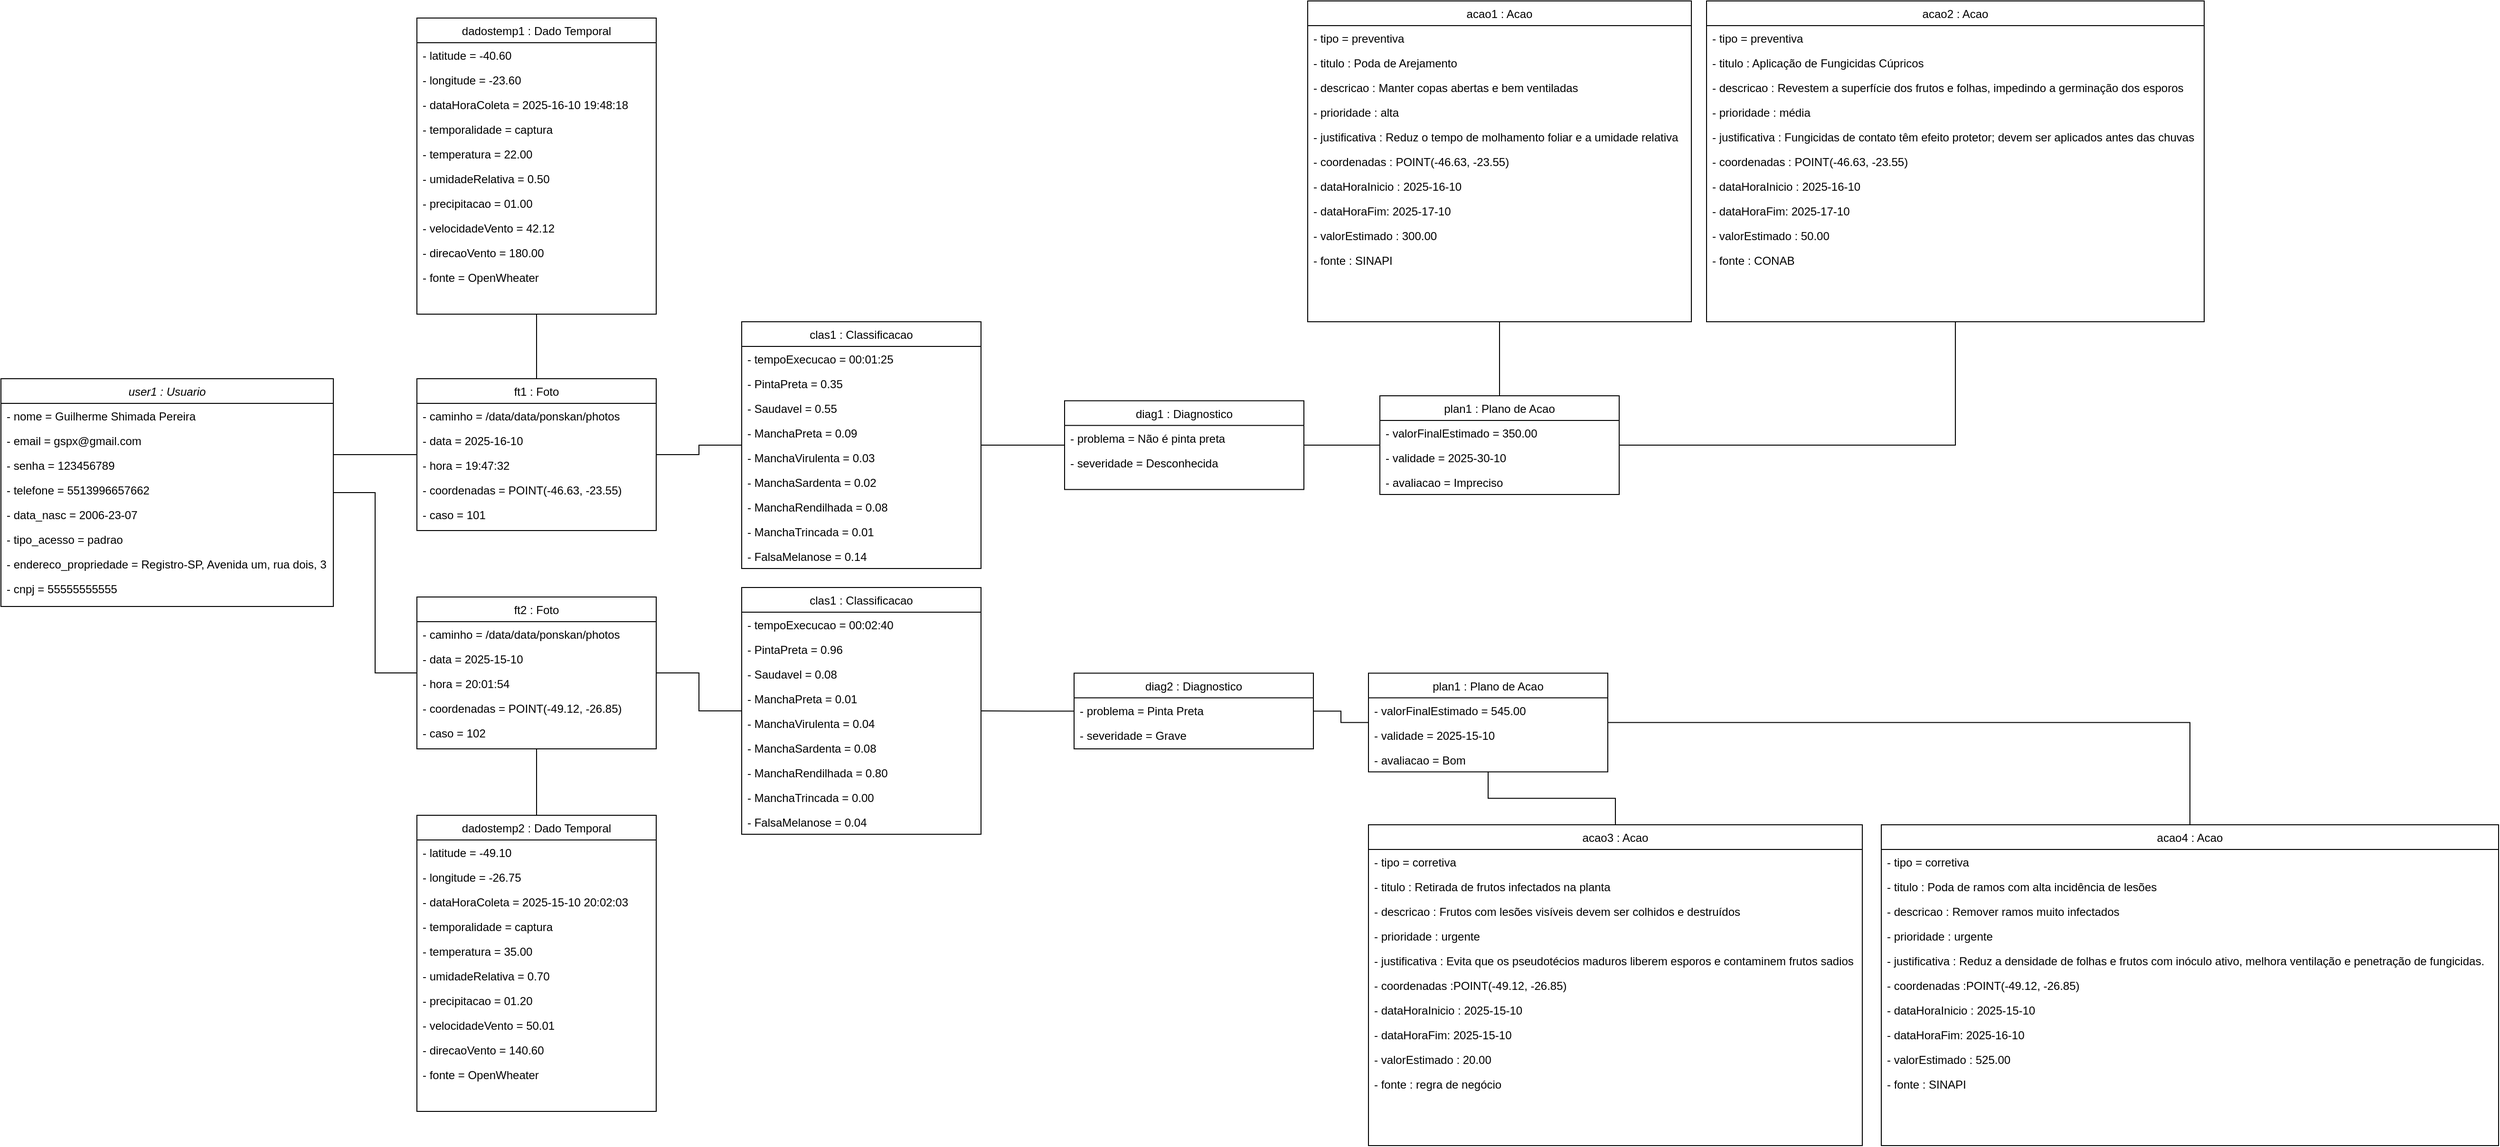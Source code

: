 <mxfile version="28.2.7">
  <diagram id="C5RBs43oDa-KdzZeNtuy" name="Page-1">
    <mxGraphModel dx="1191" dy="1827" grid="1" gridSize="10" guides="1" tooltips="1" connect="1" arrows="1" fold="1" page="1" pageScale="1" pageWidth="827" pageHeight="1169" math="0" shadow="0">
      <root>
        <mxCell id="WIyWlLk6GJQsqaUBKTNV-0" />
        <mxCell id="WIyWlLk6GJQsqaUBKTNV-1" parent="WIyWlLk6GJQsqaUBKTNV-0" />
        <mxCell id="57OLC-S-aYihDI3UGC5i-28" style="edgeStyle=orthogonalEdgeStyle;rounded=0;orthogonalLoop=1;jettySize=auto;html=1;endArrow=none;endFill=0;" edge="1" parent="WIyWlLk6GJQsqaUBKTNV-1" source="zkfFHV4jXpPFQw0GAbJ--0" target="57OLC-S-aYihDI3UGC5i-22">
          <mxGeometry relative="1" as="geometry" />
        </mxCell>
        <mxCell id="zkfFHV4jXpPFQw0GAbJ--0" value="user1 : Usuario" style="swimlane;fontStyle=2;align=center;verticalAlign=top;childLayout=stackLayout;horizontal=1;startSize=26;horizontalStack=0;resizeParent=1;resizeLast=0;collapsible=1;marginBottom=0;rounded=0;shadow=0;strokeWidth=1;" parent="WIyWlLk6GJQsqaUBKTNV-1" vertex="1">
          <mxGeometry x="70" y="120" width="350" height="240" as="geometry">
            <mxRectangle x="230" y="140" width="160" height="26" as="alternateBounds" />
          </mxGeometry>
        </mxCell>
        <mxCell id="zkfFHV4jXpPFQw0GAbJ--1" value="- nome = Guilherme Shimada Pereira" style="text;align=left;verticalAlign=top;spacingLeft=4;spacingRight=4;overflow=hidden;rotatable=0;points=[[0,0.5],[1,0.5]];portConstraint=eastwest;" parent="zkfFHV4jXpPFQw0GAbJ--0" vertex="1">
          <mxGeometry y="26" width="350" height="26" as="geometry" />
        </mxCell>
        <mxCell id="zkfFHV4jXpPFQw0GAbJ--2" value="- email = gspx@gmail.com" style="text;align=left;verticalAlign=top;spacingLeft=4;spacingRight=4;overflow=hidden;rotatable=0;points=[[0,0.5],[1,0.5]];portConstraint=eastwest;rounded=0;shadow=0;html=0;" parent="zkfFHV4jXpPFQw0GAbJ--0" vertex="1">
          <mxGeometry y="52" width="350" height="26" as="geometry" />
        </mxCell>
        <mxCell id="zkfFHV4jXpPFQw0GAbJ--3" value="- senha = 123456789" style="text;align=left;verticalAlign=top;spacingLeft=4;spacingRight=4;overflow=hidden;rotatable=0;points=[[0,0.5],[1,0.5]];portConstraint=eastwest;rounded=0;shadow=0;html=0;" parent="zkfFHV4jXpPFQw0GAbJ--0" vertex="1">
          <mxGeometry y="78" width="350" height="26" as="geometry" />
        </mxCell>
        <mxCell id="57OLC-S-aYihDI3UGC5i-0" value="- telefone = 5513996657662" style="text;align=left;verticalAlign=top;spacingLeft=4;spacingRight=4;overflow=hidden;rotatable=0;points=[[0,0.5],[1,0.5]];portConstraint=eastwest;rounded=0;shadow=0;html=0;" vertex="1" parent="zkfFHV4jXpPFQw0GAbJ--0">
          <mxGeometry y="104" width="350" height="26" as="geometry" />
        </mxCell>
        <mxCell id="57OLC-S-aYihDI3UGC5i-1" value="- data_nasc = 2006-23-07" style="text;align=left;verticalAlign=top;spacingLeft=4;spacingRight=4;overflow=hidden;rotatable=0;points=[[0,0.5],[1,0.5]];portConstraint=eastwest;rounded=0;shadow=0;html=0;" vertex="1" parent="zkfFHV4jXpPFQw0GAbJ--0">
          <mxGeometry y="130" width="350" height="26" as="geometry" />
        </mxCell>
        <mxCell id="57OLC-S-aYihDI3UGC5i-2" value="- tipo_acesso = padrao" style="text;align=left;verticalAlign=top;spacingLeft=4;spacingRight=4;overflow=hidden;rotatable=0;points=[[0,0.5],[1,0.5]];portConstraint=eastwest;rounded=0;shadow=0;html=0;" vertex="1" parent="zkfFHV4jXpPFQw0GAbJ--0">
          <mxGeometry y="156" width="350" height="26" as="geometry" />
        </mxCell>
        <mxCell id="57OLC-S-aYihDI3UGC5i-5" value="- endereco_propriedade = Registro-SP, Avenida um, rua dois, 3" style="text;align=left;verticalAlign=top;spacingLeft=4;spacingRight=4;overflow=hidden;rotatable=0;points=[[0,0.5],[1,0.5]];portConstraint=eastwest;rounded=0;shadow=0;html=0;" vertex="1" parent="zkfFHV4jXpPFQw0GAbJ--0">
          <mxGeometry y="182" width="350" height="26" as="geometry" />
        </mxCell>
        <mxCell id="57OLC-S-aYihDI3UGC5i-3" value="- cnpj = 55555555555" style="text;align=left;verticalAlign=top;spacingLeft=4;spacingRight=4;overflow=hidden;rotatable=0;points=[[0,0.5],[1,0.5]];portConstraint=eastwest;rounded=0;shadow=0;html=0;" vertex="1" parent="zkfFHV4jXpPFQw0GAbJ--0">
          <mxGeometry y="208" width="350" height="26" as="geometry" />
        </mxCell>
        <mxCell id="57OLC-S-aYihDI3UGC5i-18" value="" style="edgeStyle=orthogonalEdgeStyle;rounded=0;orthogonalLoop=1;jettySize=auto;html=1;endArrow=none;endFill=0;" edge="1" parent="WIyWlLk6GJQsqaUBKTNV-1" source="zkfFHV4jXpPFQw0GAbJ--17" target="57OLC-S-aYihDI3UGC5i-12">
          <mxGeometry relative="1" as="geometry" />
        </mxCell>
        <mxCell id="57OLC-S-aYihDI3UGC5i-63" value="" style="edgeStyle=orthogonalEdgeStyle;rounded=0;orthogonalLoop=1;jettySize=auto;html=1;endArrow=none;endFill=0;" edge="1" parent="WIyWlLk6GJQsqaUBKTNV-1" source="zkfFHV4jXpPFQw0GAbJ--17" target="57OLC-S-aYihDI3UGC5i-57">
          <mxGeometry relative="1" as="geometry" />
        </mxCell>
        <mxCell id="zkfFHV4jXpPFQw0GAbJ--17" value="ft1 : Foto" style="swimlane;fontStyle=0;align=center;verticalAlign=top;childLayout=stackLayout;horizontal=1;startSize=26;horizontalStack=0;resizeParent=1;resizeLast=0;collapsible=1;marginBottom=0;rounded=0;shadow=0;strokeWidth=1;" parent="WIyWlLk6GJQsqaUBKTNV-1" vertex="1">
          <mxGeometry x="508" y="120" width="252" height="160" as="geometry">
            <mxRectangle x="550" y="140" width="160" height="26" as="alternateBounds" />
          </mxGeometry>
        </mxCell>
        <mxCell id="zkfFHV4jXpPFQw0GAbJ--18" value="- caminho = /data/data/ponskan/photos" style="text;align=left;verticalAlign=top;spacingLeft=4;spacingRight=4;overflow=hidden;rotatable=0;points=[[0,0.5],[1,0.5]];portConstraint=eastwest;" parent="zkfFHV4jXpPFQw0GAbJ--17" vertex="1">
          <mxGeometry y="26" width="252" height="26" as="geometry" />
        </mxCell>
        <mxCell id="zkfFHV4jXpPFQw0GAbJ--19" value="- data = 2025-16-10" style="text;align=left;verticalAlign=top;spacingLeft=4;spacingRight=4;overflow=hidden;rotatable=0;points=[[0,0.5],[1,0.5]];portConstraint=eastwest;rounded=0;shadow=0;html=0;" parent="zkfFHV4jXpPFQw0GAbJ--17" vertex="1">
          <mxGeometry y="52" width="252" height="26" as="geometry" />
        </mxCell>
        <mxCell id="zkfFHV4jXpPFQw0GAbJ--20" value="- hora = 19:47:32" style="text;align=left;verticalAlign=top;spacingLeft=4;spacingRight=4;overflow=hidden;rotatable=0;points=[[0,0.5],[1,0.5]];portConstraint=eastwest;rounded=0;shadow=0;html=0;" parent="zkfFHV4jXpPFQw0GAbJ--17" vertex="1">
          <mxGeometry y="78" width="252" height="26" as="geometry" />
        </mxCell>
        <mxCell id="zkfFHV4jXpPFQw0GAbJ--21" value="- coordenadas = POINT(-46.63, -23.55)" style="text;align=left;verticalAlign=top;spacingLeft=4;spacingRight=4;overflow=hidden;rotatable=0;points=[[0,0.5],[1,0.5]];portConstraint=eastwest;rounded=0;shadow=0;html=0;" parent="zkfFHV4jXpPFQw0GAbJ--17" vertex="1">
          <mxGeometry y="104" width="252" height="26" as="geometry" />
        </mxCell>
        <mxCell id="zkfFHV4jXpPFQw0GAbJ--22" value="- caso = 101" style="text;align=left;verticalAlign=top;spacingLeft=4;spacingRight=4;overflow=hidden;rotatable=0;points=[[0,0.5],[1,0.5]];portConstraint=eastwest;rounded=0;shadow=0;html=0;" parent="zkfFHV4jXpPFQw0GAbJ--17" vertex="1">
          <mxGeometry y="130" width="252" height="26" as="geometry" />
        </mxCell>
        <mxCell id="zkfFHV4jXpPFQw0GAbJ--26" value="" style="endArrow=none;shadow=0;strokeWidth=1;rounded=0;curved=0;endFill=0;edgeStyle=elbowEdgeStyle;elbow=vertical;" parent="WIyWlLk6GJQsqaUBKTNV-1" source="zkfFHV4jXpPFQw0GAbJ--0" target="zkfFHV4jXpPFQw0GAbJ--17" edge="1">
          <mxGeometry x="0.5" y="41" relative="1" as="geometry">
            <mxPoint x="380" y="192" as="sourcePoint" />
            <mxPoint x="540" y="192" as="targetPoint" />
            <mxPoint x="-40" y="32" as="offset" />
          </mxGeometry>
        </mxCell>
        <mxCell id="57OLC-S-aYihDI3UGC5i-48" value="" style="edgeStyle=orthogonalEdgeStyle;rounded=0;orthogonalLoop=1;jettySize=auto;html=1;endArrow=none;endFill=0;" edge="1" parent="WIyWlLk6GJQsqaUBKTNV-1" source="57OLC-S-aYihDI3UGC5i-12" target="57OLC-S-aYihDI3UGC5i-39">
          <mxGeometry relative="1" as="geometry" />
        </mxCell>
        <mxCell id="57OLC-S-aYihDI3UGC5i-12" value="clas1 : Classificacao" style="swimlane;fontStyle=0;align=center;verticalAlign=top;childLayout=stackLayout;horizontal=1;startSize=26;horizontalStack=0;resizeParent=1;resizeLast=0;collapsible=1;marginBottom=0;rounded=0;shadow=0;strokeWidth=1;" vertex="1" parent="WIyWlLk6GJQsqaUBKTNV-1">
          <mxGeometry x="850" y="60" width="252" height="260" as="geometry">
            <mxRectangle x="550" y="140" width="160" height="26" as="alternateBounds" />
          </mxGeometry>
        </mxCell>
        <mxCell id="57OLC-S-aYihDI3UGC5i-13" value="- tempoExecucao = 00:01:25" style="text;align=left;verticalAlign=top;spacingLeft=4;spacingRight=4;overflow=hidden;rotatable=0;points=[[0,0.5],[1,0.5]];portConstraint=eastwest;" vertex="1" parent="57OLC-S-aYihDI3UGC5i-12">
          <mxGeometry y="26" width="252" height="26" as="geometry" />
        </mxCell>
        <mxCell id="57OLC-S-aYihDI3UGC5i-14" value="- PintaPreta = 0.35" style="text;align=left;verticalAlign=top;spacingLeft=4;spacingRight=4;overflow=hidden;rotatable=0;points=[[0,0.5],[1,0.5]];portConstraint=eastwest;rounded=0;shadow=0;html=0;" vertex="1" parent="57OLC-S-aYihDI3UGC5i-12">
          <mxGeometry y="52" width="252" height="26" as="geometry" />
        </mxCell>
        <mxCell id="57OLC-S-aYihDI3UGC5i-55" value="- Saudavel = 0.55" style="text;align=left;verticalAlign=top;spacingLeft=4;spacingRight=4;overflow=hidden;rotatable=0;points=[[0,0.5],[1,0.5]];portConstraint=eastwest;rounded=0;shadow=0;html=0;" vertex="1" parent="57OLC-S-aYihDI3UGC5i-12">
          <mxGeometry y="78" width="252" height="26" as="geometry" />
        </mxCell>
        <mxCell id="57OLC-S-aYihDI3UGC5i-15" value="- ManchaPreta = 0.09" style="text;align=left;verticalAlign=top;spacingLeft=4;spacingRight=4;overflow=hidden;rotatable=0;points=[[0,0.5],[1,0.5]];portConstraint=eastwest;rounded=0;shadow=0;html=0;" vertex="1" parent="57OLC-S-aYihDI3UGC5i-12">
          <mxGeometry y="104" width="252" height="26" as="geometry" />
        </mxCell>
        <mxCell id="57OLC-S-aYihDI3UGC5i-16" value="- ManchaVirulenta = 0.03" style="text;align=left;verticalAlign=top;spacingLeft=4;spacingRight=4;overflow=hidden;rotatable=0;points=[[0,0.5],[1,0.5]];portConstraint=eastwest;rounded=0;shadow=0;html=0;" vertex="1" parent="57OLC-S-aYihDI3UGC5i-12">
          <mxGeometry y="130" width="252" height="26" as="geometry" />
        </mxCell>
        <mxCell id="57OLC-S-aYihDI3UGC5i-17" value="- ManchaSardenta = 0.02" style="text;align=left;verticalAlign=top;spacingLeft=4;spacingRight=4;overflow=hidden;rotatable=0;points=[[0,0.5],[1,0.5]];portConstraint=eastwest;rounded=0;shadow=0;html=0;" vertex="1" parent="57OLC-S-aYihDI3UGC5i-12">
          <mxGeometry y="156" width="252" height="26" as="geometry" />
        </mxCell>
        <mxCell id="57OLC-S-aYihDI3UGC5i-19" value="- ManchaRendilhada = 0.08" style="text;align=left;verticalAlign=top;spacingLeft=4;spacingRight=4;overflow=hidden;rotatable=0;points=[[0,0.5],[1,0.5]];portConstraint=eastwest;rounded=0;shadow=0;html=0;" vertex="1" parent="57OLC-S-aYihDI3UGC5i-12">
          <mxGeometry y="182" width="252" height="26" as="geometry" />
        </mxCell>
        <mxCell id="57OLC-S-aYihDI3UGC5i-20" value="- ManchaTrincada = 0.01" style="text;align=left;verticalAlign=top;spacingLeft=4;spacingRight=4;overflow=hidden;rotatable=0;points=[[0,0.5],[1,0.5]];portConstraint=eastwest;rounded=0;shadow=0;html=0;" vertex="1" parent="57OLC-S-aYihDI3UGC5i-12">
          <mxGeometry y="208" width="252" height="26" as="geometry" />
        </mxCell>
        <mxCell id="57OLC-S-aYihDI3UGC5i-21" value="- FalsaMelanose = 0.14" style="text;align=left;verticalAlign=top;spacingLeft=4;spacingRight=4;overflow=hidden;rotatable=0;points=[[0,0.5],[1,0.5]];portConstraint=eastwest;rounded=0;shadow=0;html=0;" vertex="1" parent="57OLC-S-aYihDI3UGC5i-12">
          <mxGeometry y="234" width="252" height="26" as="geometry" />
        </mxCell>
        <mxCell id="57OLC-S-aYihDI3UGC5i-82" style="edgeStyle=orthogonalEdgeStyle;rounded=0;orthogonalLoop=1;jettySize=auto;html=1;endArrow=none;endFill=0;" edge="1" parent="WIyWlLk6GJQsqaUBKTNV-1" source="57OLC-S-aYihDI3UGC5i-22" target="57OLC-S-aYihDI3UGC5i-70">
          <mxGeometry relative="1" as="geometry" />
        </mxCell>
        <mxCell id="57OLC-S-aYihDI3UGC5i-22" value="ft2 : Foto" style="swimlane;fontStyle=0;align=center;verticalAlign=top;childLayout=stackLayout;horizontal=1;startSize=26;horizontalStack=0;resizeParent=1;resizeLast=0;collapsible=1;marginBottom=0;rounded=0;shadow=0;strokeWidth=1;" vertex="1" parent="WIyWlLk6GJQsqaUBKTNV-1">
          <mxGeometry x="508" y="350" width="252" height="160" as="geometry">
            <mxRectangle x="550" y="140" width="160" height="26" as="alternateBounds" />
          </mxGeometry>
        </mxCell>
        <mxCell id="57OLC-S-aYihDI3UGC5i-23" value="- caminho = /data/data/ponskan/photos" style="text;align=left;verticalAlign=top;spacingLeft=4;spacingRight=4;overflow=hidden;rotatable=0;points=[[0,0.5],[1,0.5]];portConstraint=eastwest;" vertex="1" parent="57OLC-S-aYihDI3UGC5i-22">
          <mxGeometry y="26" width="252" height="26" as="geometry" />
        </mxCell>
        <mxCell id="57OLC-S-aYihDI3UGC5i-24" value="- data = 2025-15-10" style="text;align=left;verticalAlign=top;spacingLeft=4;spacingRight=4;overflow=hidden;rotatable=0;points=[[0,0.5],[1,0.5]];portConstraint=eastwest;rounded=0;shadow=0;html=0;" vertex="1" parent="57OLC-S-aYihDI3UGC5i-22">
          <mxGeometry y="52" width="252" height="26" as="geometry" />
        </mxCell>
        <mxCell id="57OLC-S-aYihDI3UGC5i-25" value="- hora = 20:01:54" style="text;align=left;verticalAlign=top;spacingLeft=4;spacingRight=4;overflow=hidden;rotatable=0;points=[[0,0.5],[1,0.5]];portConstraint=eastwest;rounded=0;shadow=0;html=0;" vertex="1" parent="57OLC-S-aYihDI3UGC5i-22">
          <mxGeometry y="78" width="252" height="26" as="geometry" />
        </mxCell>
        <mxCell id="57OLC-S-aYihDI3UGC5i-26" value="- coordenadas = POINT(-49.12, -26.85)" style="text;align=left;verticalAlign=top;spacingLeft=4;spacingRight=4;overflow=hidden;rotatable=0;points=[[0,0.5],[1,0.5]];portConstraint=eastwest;rounded=0;shadow=0;html=0;" vertex="1" parent="57OLC-S-aYihDI3UGC5i-22">
          <mxGeometry y="104" width="252" height="26" as="geometry" />
        </mxCell>
        <mxCell id="57OLC-S-aYihDI3UGC5i-27" value="- caso = 102" style="text;align=left;verticalAlign=top;spacingLeft=4;spacingRight=4;overflow=hidden;rotatable=0;points=[[0,0.5],[1,0.5]];portConstraint=eastwest;rounded=0;shadow=0;html=0;" vertex="1" parent="57OLC-S-aYihDI3UGC5i-22">
          <mxGeometry y="130" width="252" height="26" as="geometry" />
        </mxCell>
        <mxCell id="57OLC-S-aYihDI3UGC5i-29" value="clas1 : Classificacao" style="swimlane;fontStyle=0;align=center;verticalAlign=top;childLayout=stackLayout;horizontal=1;startSize=26;horizontalStack=0;resizeParent=1;resizeLast=0;collapsible=1;marginBottom=0;rounded=0;shadow=0;strokeWidth=1;" vertex="1" parent="WIyWlLk6GJQsqaUBKTNV-1">
          <mxGeometry x="850" y="340" width="252" height="260" as="geometry">
            <mxRectangle x="550" y="140" width="160" height="26" as="alternateBounds" />
          </mxGeometry>
        </mxCell>
        <mxCell id="57OLC-S-aYihDI3UGC5i-30" value="- tempoExecucao = 00:02:40" style="text;align=left;verticalAlign=top;spacingLeft=4;spacingRight=4;overflow=hidden;rotatable=0;points=[[0,0.5],[1,0.5]];portConstraint=eastwest;" vertex="1" parent="57OLC-S-aYihDI3UGC5i-29">
          <mxGeometry y="26" width="252" height="26" as="geometry" />
        </mxCell>
        <mxCell id="57OLC-S-aYihDI3UGC5i-31" value="- PintaPreta = 0.96" style="text;align=left;verticalAlign=top;spacingLeft=4;spacingRight=4;overflow=hidden;rotatable=0;points=[[0,0.5],[1,0.5]];portConstraint=eastwest;rounded=0;shadow=0;html=0;" vertex="1" parent="57OLC-S-aYihDI3UGC5i-29">
          <mxGeometry y="52" width="252" height="26" as="geometry" />
        </mxCell>
        <mxCell id="57OLC-S-aYihDI3UGC5i-56" value="- Saudavel = 0.08" style="text;align=left;verticalAlign=top;spacingLeft=4;spacingRight=4;overflow=hidden;rotatable=0;points=[[0,0.5],[1,0.5]];portConstraint=eastwest;rounded=0;shadow=0;html=0;" vertex="1" parent="57OLC-S-aYihDI3UGC5i-29">
          <mxGeometry y="78" width="252" height="26" as="geometry" />
        </mxCell>
        <mxCell id="57OLC-S-aYihDI3UGC5i-32" value="- ManchaPreta = 0.01" style="text;align=left;verticalAlign=top;spacingLeft=4;spacingRight=4;overflow=hidden;rotatable=0;points=[[0,0.5],[1,0.5]];portConstraint=eastwest;rounded=0;shadow=0;html=0;" vertex="1" parent="57OLC-S-aYihDI3UGC5i-29">
          <mxGeometry y="104" width="252" height="26" as="geometry" />
        </mxCell>
        <mxCell id="57OLC-S-aYihDI3UGC5i-33" value="- ManchaVirulenta = 0.04" style="text;align=left;verticalAlign=top;spacingLeft=4;spacingRight=4;overflow=hidden;rotatable=0;points=[[0,0.5],[1,0.5]];portConstraint=eastwest;rounded=0;shadow=0;html=0;" vertex="1" parent="57OLC-S-aYihDI3UGC5i-29">
          <mxGeometry y="130" width="252" height="26" as="geometry" />
        </mxCell>
        <mxCell id="57OLC-S-aYihDI3UGC5i-34" value="- ManchaSardenta = 0.08" style="text;align=left;verticalAlign=top;spacingLeft=4;spacingRight=4;overflow=hidden;rotatable=0;points=[[0,0.5],[1,0.5]];portConstraint=eastwest;rounded=0;shadow=0;html=0;" vertex="1" parent="57OLC-S-aYihDI3UGC5i-29">
          <mxGeometry y="156" width="252" height="26" as="geometry" />
        </mxCell>
        <mxCell id="57OLC-S-aYihDI3UGC5i-35" value="- ManchaRendilhada = 0.80" style="text;align=left;verticalAlign=top;spacingLeft=4;spacingRight=4;overflow=hidden;rotatable=0;points=[[0,0.5],[1,0.5]];portConstraint=eastwest;rounded=0;shadow=0;html=0;" vertex="1" parent="57OLC-S-aYihDI3UGC5i-29">
          <mxGeometry y="182" width="252" height="26" as="geometry" />
        </mxCell>
        <mxCell id="57OLC-S-aYihDI3UGC5i-36" value="- ManchaTrincada = 0.00" style="text;align=left;verticalAlign=top;spacingLeft=4;spacingRight=4;overflow=hidden;rotatable=0;points=[[0,0.5],[1,0.5]];portConstraint=eastwest;rounded=0;shadow=0;html=0;" vertex="1" parent="57OLC-S-aYihDI3UGC5i-29">
          <mxGeometry y="208" width="252" height="26" as="geometry" />
        </mxCell>
        <mxCell id="57OLC-S-aYihDI3UGC5i-37" value="- FalsaMelanose = 0.04" style="text;align=left;verticalAlign=top;spacingLeft=4;spacingRight=4;overflow=hidden;rotatable=0;points=[[0,0.5],[1,0.5]];portConstraint=eastwest;rounded=0;shadow=0;html=0;" vertex="1" parent="57OLC-S-aYihDI3UGC5i-29">
          <mxGeometry y="234" width="252" height="26" as="geometry" />
        </mxCell>
        <mxCell id="57OLC-S-aYihDI3UGC5i-38" value="" style="edgeStyle=orthogonalEdgeStyle;rounded=0;orthogonalLoop=1;jettySize=auto;html=1;endArrow=none;endFill=0;" edge="1" parent="WIyWlLk6GJQsqaUBKTNV-1" source="57OLC-S-aYihDI3UGC5i-22" target="57OLC-S-aYihDI3UGC5i-29">
          <mxGeometry relative="1" as="geometry">
            <mxPoint x="820" y="200" as="sourcePoint" />
            <mxPoint x="910" y="200" as="targetPoint" />
          </mxGeometry>
        </mxCell>
        <mxCell id="57OLC-S-aYihDI3UGC5i-87" value="" style="edgeStyle=orthogonalEdgeStyle;rounded=0;orthogonalLoop=1;jettySize=auto;html=1;endArrow=none;endFill=0;" edge="1" parent="WIyWlLk6GJQsqaUBKTNV-1" source="57OLC-S-aYihDI3UGC5i-39" target="57OLC-S-aYihDI3UGC5i-84">
          <mxGeometry relative="1" as="geometry" />
        </mxCell>
        <mxCell id="57OLC-S-aYihDI3UGC5i-39" value="diag1 : Diagnostico" style="swimlane;fontStyle=0;align=center;verticalAlign=top;childLayout=stackLayout;horizontal=1;startSize=26;horizontalStack=0;resizeParent=1;resizeLast=0;collapsible=1;marginBottom=0;rounded=0;shadow=0;strokeWidth=1;" vertex="1" parent="WIyWlLk6GJQsqaUBKTNV-1">
          <mxGeometry x="1190" y="143.25" width="252" height="93.5" as="geometry">
            <mxRectangle x="550" y="140" width="160" height="26" as="alternateBounds" />
          </mxGeometry>
        </mxCell>
        <mxCell id="57OLC-S-aYihDI3UGC5i-40" value="- problema = Não é pinta preta" style="text;align=left;verticalAlign=top;spacingLeft=4;spacingRight=4;overflow=hidden;rotatable=0;points=[[0,0.5],[1,0.5]];portConstraint=eastwest;" vertex="1" parent="57OLC-S-aYihDI3UGC5i-39">
          <mxGeometry y="26" width="252" height="26" as="geometry" />
        </mxCell>
        <mxCell id="57OLC-S-aYihDI3UGC5i-41" value="- severidade = Desconhecida" style="text;align=left;verticalAlign=top;spacingLeft=4;spacingRight=4;overflow=hidden;rotatable=0;points=[[0,0.5],[1,0.5]];portConstraint=eastwest;rounded=0;shadow=0;html=0;" vertex="1" parent="57OLC-S-aYihDI3UGC5i-39">
          <mxGeometry y="52" width="252" height="26" as="geometry" />
        </mxCell>
        <mxCell id="57OLC-S-aYihDI3UGC5i-52" style="edgeStyle=orthogonalEdgeStyle;rounded=0;orthogonalLoop=1;jettySize=auto;html=1;endArrow=none;endFill=0;" edge="1" parent="WIyWlLk6GJQsqaUBKTNV-1" source="57OLC-S-aYihDI3UGC5i-49" target="57OLC-S-aYihDI3UGC5i-29">
          <mxGeometry relative="1" as="geometry" />
        </mxCell>
        <mxCell id="57OLC-S-aYihDI3UGC5i-49" value="diag2 : Diagnostico" style="swimlane;fontStyle=0;align=center;verticalAlign=top;childLayout=stackLayout;horizontal=1;startSize=26;horizontalStack=0;resizeParent=1;resizeLast=0;collapsible=1;marginBottom=0;rounded=0;shadow=0;strokeWidth=1;" vertex="1" parent="WIyWlLk6GJQsqaUBKTNV-1">
          <mxGeometry x="1200" y="430.25" width="252" height="79.75" as="geometry">
            <mxRectangle x="550" y="140" width="160" height="26" as="alternateBounds" />
          </mxGeometry>
        </mxCell>
        <mxCell id="57OLC-S-aYihDI3UGC5i-50" value="- problema = Pinta Preta" style="text;align=left;verticalAlign=top;spacingLeft=4;spacingRight=4;overflow=hidden;rotatable=0;points=[[0,0.5],[1,0.5]];portConstraint=eastwest;" vertex="1" parent="57OLC-S-aYihDI3UGC5i-49">
          <mxGeometry y="26" width="252" height="26" as="geometry" />
        </mxCell>
        <mxCell id="57OLC-S-aYihDI3UGC5i-51" value="- severidade = Grave" style="text;align=left;verticalAlign=top;spacingLeft=4;spacingRight=4;overflow=hidden;rotatable=0;points=[[0,0.5],[1,0.5]];portConstraint=eastwest;rounded=0;shadow=0;html=0;" vertex="1" parent="57OLC-S-aYihDI3UGC5i-49">
          <mxGeometry y="52" width="252" height="26" as="geometry" />
        </mxCell>
        <mxCell id="57OLC-S-aYihDI3UGC5i-57" value="dadostemp1 : Dado Temporal" style="swimlane;fontStyle=0;align=center;verticalAlign=top;childLayout=stackLayout;horizontal=1;startSize=26;horizontalStack=0;resizeParent=1;resizeLast=0;collapsible=1;marginBottom=0;rounded=0;shadow=0;strokeWidth=1;" vertex="1" parent="WIyWlLk6GJQsqaUBKTNV-1">
          <mxGeometry x="508" y="-260" width="252" height="312" as="geometry">
            <mxRectangle x="550" y="140" width="160" height="26" as="alternateBounds" />
          </mxGeometry>
        </mxCell>
        <mxCell id="57OLC-S-aYihDI3UGC5i-58" value="- latitude = -40.60" style="text;align=left;verticalAlign=top;spacingLeft=4;spacingRight=4;overflow=hidden;rotatable=0;points=[[0,0.5],[1,0.5]];portConstraint=eastwest;" vertex="1" parent="57OLC-S-aYihDI3UGC5i-57">
          <mxGeometry y="26" width="252" height="26" as="geometry" />
        </mxCell>
        <mxCell id="57OLC-S-aYihDI3UGC5i-59" value="- longitude = -23.60" style="text;align=left;verticalAlign=top;spacingLeft=4;spacingRight=4;overflow=hidden;rotatable=0;points=[[0,0.5],[1,0.5]];portConstraint=eastwest;rounded=0;shadow=0;html=0;" vertex="1" parent="57OLC-S-aYihDI3UGC5i-57">
          <mxGeometry y="52" width="252" height="26" as="geometry" />
        </mxCell>
        <mxCell id="57OLC-S-aYihDI3UGC5i-60" value="- dataHoraColeta = 2025-16-10 19:48:18" style="text;align=left;verticalAlign=top;spacingLeft=4;spacingRight=4;overflow=hidden;rotatable=0;points=[[0,0.5],[1,0.5]];portConstraint=eastwest;rounded=0;shadow=0;html=0;" vertex="1" parent="57OLC-S-aYihDI3UGC5i-57">
          <mxGeometry y="78" width="252" height="26" as="geometry" />
        </mxCell>
        <mxCell id="57OLC-S-aYihDI3UGC5i-61" value="- temporalidade = captura" style="text;align=left;verticalAlign=top;spacingLeft=4;spacingRight=4;overflow=hidden;rotatable=0;points=[[0,0.5],[1,0.5]];portConstraint=eastwest;rounded=0;shadow=0;html=0;" vertex="1" parent="57OLC-S-aYihDI3UGC5i-57">
          <mxGeometry y="104" width="252" height="26" as="geometry" />
        </mxCell>
        <mxCell id="57OLC-S-aYihDI3UGC5i-62" value="- temperatura = 22.00" style="text;align=left;verticalAlign=top;spacingLeft=4;spacingRight=4;overflow=hidden;rotatable=0;points=[[0,0.5],[1,0.5]];portConstraint=eastwest;rounded=0;shadow=0;html=0;" vertex="1" parent="57OLC-S-aYihDI3UGC5i-57">
          <mxGeometry y="130" width="252" height="26" as="geometry" />
        </mxCell>
        <mxCell id="57OLC-S-aYihDI3UGC5i-64" value="- umidadeRelativa = 0.50" style="text;align=left;verticalAlign=top;spacingLeft=4;spacingRight=4;overflow=hidden;rotatable=0;points=[[0,0.5],[1,0.5]];portConstraint=eastwest;rounded=0;shadow=0;html=0;" vertex="1" parent="57OLC-S-aYihDI3UGC5i-57">
          <mxGeometry y="156" width="252" height="26" as="geometry" />
        </mxCell>
        <mxCell id="57OLC-S-aYihDI3UGC5i-65" value="- precipitacao = 01.00" style="text;align=left;verticalAlign=top;spacingLeft=4;spacingRight=4;overflow=hidden;rotatable=0;points=[[0,0.5],[1,0.5]];portConstraint=eastwest;rounded=0;shadow=0;html=0;" vertex="1" parent="57OLC-S-aYihDI3UGC5i-57">
          <mxGeometry y="182" width="252" height="26" as="geometry" />
        </mxCell>
        <mxCell id="57OLC-S-aYihDI3UGC5i-66" value="- velocidadeVento = 42.12" style="text;align=left;verticalAlign=top;spacingLeft=4;spacingRight=4;overflow=hidden;rotatable=0;points=[[0,0.5],[1,0.5]];portConstraint=eastwest;rounded=0;shadow=0;html=0;" vertex="1" parent="57OLC-S-aYihDI3UGC5i-57">
          <mxGeometry y="208" width="252" height="26" as="geometry" />
        </mxCell>
        <mxCell id="57OLC-S-aYihDI3UGC5i-67" value="- direcaoVento = 180.00" style="text;align=left;verticalAlign=top;spacingLeft=4;spacingRight=4;overflow=hidden;rotatable=0;points=[[0,0.5],[1,0.5]];portConstraint=eastwest;rounded=0;shadow=0;html=0;" vertex="1" parent="57OLC-S-aYihDI3UGC5i-57">
          <mxGeometry y="234" width="252" height="26" as="geometry" />
        </mxCell>
        <mxCell id="57OLC-S-aYihDI3UGC5i-69" value="- fonte = OpenWheater" style="text;align=left;verticalAlign=top;spacingLeft=4;spacingRight=4;overflow=hidden;rotatable=0;points=[[0,0.5],[1,0.5]];portConstraint=eastwest;rounded=0;shadow=0;html=0;" vertex="1" parent="57OLC-S-aYihDI3UGC5i-57">
          <mxGeometry y="260" width="252" height="26" as="geometry" />
        </mxCell>
        <mxCell id="57OLC-S-aYihDI3UGC5i-70" value="dadostemp2 : Dado Temporal" style="swimlane;fontStyle=0;align=center;verticalAlign=top;childLayout=stackLayout;horizontal=1;startSize=26;horizontalStack=0;resizeParent=1;resizeLast=0;collapsible=1;marginBottom=0;rounded=0;shadow=0;strokeWidth=1;" vertex="1" parent="WIyWlLk6GJQsqaUBKTNV-1">
          <mxGeometry x="508" y="580" width="252" height="312" as="geometry">
            <mxRectangle x="550" y="140" width="160" height="26" as="alternateBounds" />
          </mxGeometry>
        </mxCell>
        <mxCell id="57OLC-S-aYihDI3UGC5i-71" value="- latitude = -49.10" style="text;align=left;verticalAlign=top;spacingLeft=4;spacingRight=4;overflow=hidden;rotatable=0;points=[[0,0.5],[1,0.5]];portConstraint=eastwest;" vertex="1" parent="57OLC-S-aYihDI3UGC5i-70">
          <mxGeometry y="26" width="252" height="26" as="geometry" />
        </mxCell>
        <mxCell id="57OLC-S-aYihDI3UGC5i-72" value="- longitude = -26.75" style="text;align=left;verticalAlign=top;spacingLeft=4;spacingRight=4;overflow=hidden;rotatable=0;points=[[0,0.5],[1,0.5]];portConstraint=eastwest;rounded=0;shadow=0;html=0;" vertex="1" parent="57OLC-S-aYihDI3UGC5i-70">
          <mxGeometry y="52" width="252" height="26" as="geometry" />
        </mxCell>
        <mxCell id="57OLC-S-aYihDI3UGC5i-73" value="- dataHoraColeta = 2025-15-10 20:02:03" style="text;align=left;verticalAlign=top;spacingLeft=4;spacingRight=4;overflow=hidden;rotatable=0;points=[[0,0.5],[1,0.5]];portConstraint=eastwest;rounded=0;shadow=0;html=0;" vertex="1" parent="57OLC-S-aYihDI3UGC5i-70">
          <mxGeometry y="78" width="252" height="26" as="geometry" />
        </mxCell>
        <mxCell id="57OLC-S-aYihDI3UGC5i-74" value="- temporalidade = captura" style="text;align=left;verticalAlign=top;spacingLeft=4;spacingRight=4;overflow=hidden;rotatable=0;points=[[0,0.5],[1,0.5]];portConstraint=eastwest;rounded=0;shadow=0;html=0;" vertex="1" parent="57OLC-S-aYihDI3UGC5i-70">
          <mxGeometry y="104" width="252" height="26" as="geometry" />
        </mxCell>
        <mxCell id="57OLC-S-aYihDI3UGC5i-75" value="- temperatura = 35.00" style="text;align=left;verticalAlign=top;spacingLeft=4;spacingRight=4;overflow=hidden;rotatable=0;points=[[0,0.5],[1,0.5]];portConstraint=eastwest;rounded=0;shadow=0;html=0;" vertex="1" parent="57OLC-S-aYihDI3UGC5i-70">
          <mxGeometry y="130" width="252" height="26" as="geometry" />
        </mxCell>
        <mxCell id="57OLC-S-aYihDI3UGC5i-76" value="- umidadeRelativa = 0.70" style="text;align=left;verticalAlign=top;spacingLeft=4;spacingRight=4;overflow=hidden;rotatable=0;points=[[0,0.5],[1,0.5]];portConstraint=eastwest;rounded=0;shadow=0;html=0;" vertex="1" parent="57OLC-S-aYihDI3UGC5i-70">
          <mxGeometry y="156" width="252" height="26" as="geometry" />
        </mxCell>
        <mxCell id="57OLC-S-aYihDI3UGC5i-77" value="- precipitacao = 01.20" style="text;align=left;verticalAlign=top;spacingLeft=4;spacingRight=4;overflow=hidden;rotatable=0;points=[[0,0.5],[1,0.5]];portConstraint=eastwest;rounded=0;shadow=0;html=0;" vertex="1" parent="57OLC-S-aYihDI3UGC5i-70">
          <mxGeometry y="182" width="252" height="26" as="geometry" />
        </mxCell>
        <mxCell id="57OLC-S-aYihDI3UGC5i-78" value="- velocidadeVento = 50.01" style="text;align=left;verticalAlign=top;spacingLeft=4;spacingRight=4;overflow=hidden;rotatable=0;points=[[0,0.5],[1,0.5]];portConstraint=eastwest;rounded=0;shadow=0;html=0;" vertex="1" parent="57OLC-S-aYihDI3UGC5i-70">
          <mxGeometry y="208" width="252" height="26" as="geometry" />
        </mxCell>
        <mxCell id="57OLC-S-aYihDI3UGC5i-80" value="- direcaoVento = 140.60" style="text;align=left;verticalAlign=top;spacingLeft=4;spacingRight=4;overflow=hidden;rotatable=0;points=[[0,0.5],[1,0.5]];portConstraint=eastwest;rounded=0;shadow=0;html=0;" vertex="1" parent="57OLC-S-aYihDI3UGC5i-70">
          <mxGeometry y="234" width="252" height="26" as="geometry" />
        </mxCell>
        <mxCell id="57OLC-S-aYihDI3UGC5i-81" value="- fonte = OpenWheater" style="text;align=left;verticalAlign=top;spacingLeft=4;spacingRight=4;overflow=hidden;rotatable=0;points=[[0,0.5],[1,0.5]];portConstraint=eastwest;rounded=0;shadow=0;html=0;" vertex="1" parent="57OLC-S-aYihDI3UGC5i-70">
          <mxGeometry y="260" width="252" height="26" as="geometry" />
        </mxCell>
        <mxCell id="57OLC-S-aYihDI3UGC5i-93" value="" style="edgeStyle=orthogonalEdgeStyle;rounded=0;orthogonalLoop=1;jettySize=auto;html=1;endArrow=none;endFill=0;" edge="1" parent="WIyWlLk6GJQsqaUBKTNV-1" source="57OLC-S-aYihDI3UGC5i-84" target="57OLC-S-aYihDI3UGC5i-89">
          <mxGeometry relative="1" as="geometry" />
        </mxCell>
        <mxCell id="57OLC-S-aYihDI3UGC5i-129" style="edgeStyle=orthogonalEdgeStyle;rounded=0;orthogonalLoop=1;jettySize=auto;html=1;endArrow=none;endFill=0;" edge="1" parent="WIyWlLk6GJQsqaUBKTNV-1" source="57OLC-S-aYihDI3UGC5i-84" target="57OLC-S-aYihDI3UGC5i-118">
          <mxGeometry relative="1" as="geometry" />
        </mxCell>
        <mxCell id="57OLC-S-aYihDI3UGC5i-84" value="plan1 : Plano de Acao" style="swimlane;fontStyle=0;align=center;verticalAlign=top;childLayout=stackLayout;horizontal=1;startSize=26;horizontalStack=0;resizeParent=1;resizeLast=0;collapsible=1;marginBottom=0;rounded=0;shadow=0;strokeWidth=1;" vertex="1" parent="WIyWlLk6GJQsqaUBKTNV-1">
          <mxGeometry x="1522" y="138" width="252" height="104" as="geometry">
            <mxRectangle x="550" y="140" width="160" height="26" as="alternateBounds" />
          </mxGeometry>
        </mxCell>
        <mxCell id="57OLC-S-aYihDI3UGC5i-85" value="- valorFinalEstimado = 350.00 " style="text;align=left;verticalAlign=top;spacingLeft=4;spacingRight=4;overflow=hidden;rotatable=0;points=[[0,0.5],[1,0.5]];portConstraint=eastwest;" vertex="1" parent="57OLC-S-aYihDI3UGC5i-84">
          <mxGeometry y="26" width="252" height="26" as="geometry" />
        </mxCell>
        <mxCell id="57OLC-S-aYihDI3UGC5i-86" value="- validade = 2025-30-10" style="text;align=left;verticalAlign=top;spacingLeft=4;spacingRight=4;overflow=hidden;rotatable=0;points=[[0,0.5],[1,0.5]];portConstraint=eastwest;rounded=0;shadow=0;html=0;" vertex="1" parent="57OLC-S-aYihDI3UGC5i-84">
          <mxGeometry y="52" width="252" height="26" as="geometry" />
        </mxCell>
        <mxCell id="57OLC-S-aYihDI3UGC5i-88" value="- avaliacao = Impreciso" style="text;align=left;verticalAlign=top;spacingLeft=4;spacingRight=4;overflow=hidden;rotatable=0;points=[[0,0.5],[1,0.5]];portConstraint=eastwest;rounded=0;shadow=0;html=0;" vertex="1" parent="57OLC-S-aYihDI3UGC5i-84">
          <mxGeometry y="78" width="252" height="26" as="geometry" />
        </mxCell>
        <mxCell id="57OLC-S-aYihDI3UGC5i-89" value="acao1 : Acao" style="swimlane;fontStyle=0;align=center;verticalAlign=top;childLayout=stackLayout;horizontal=1;startSize=26;horizontalStack=0;resizeParent=1;resizeLast=0;collapsible=1;marginBottom=0;rounded=0;shadow=0;strokeWidth=1;" vertex="1" parent="WIyWlLk6GJQsqaUBKTNV-1">
          <mxGeometry x="1446" y="-278" width="404" height="338" as="geometry">
            <mxRectangle x="550" y="140" width="160" height="26" as="alternateBounds" />
          </mxGeometry>
        </mxCell>
        <mxCell id="57OLC-S-aYihDI3UGC5i-106" value="- tipo = preventiva" style="text;align=left;verticalAlign=top;spacingLeft=4;spacingRight=4;overflow=hidden;rotatable=0;points=[[0,0.5],[1,0.5]];portConstraint=eastwest;" vertex="1" parent="57OLC-S-aYihDI3UGC5i-89">
          <mxGeometry y="26" width="404" height="26" as="geometry" />
        </mxCell>
        <mxCell id="57OLC-S-aYihDI3UGC5i-107" value="- titulo : Poda de Arejamento" style="text;align=left;verticalAlign=top;spacingLeft=4;spacingRight=4;overflow=hidden;rotatable=0;points=[[0,0.5],[1,0.5]];portConstraint=eastwest;" vertex="1" parent="57OLC-S-aYihDI3UGC5i-89">
          <mxGeometry y="52" width="404" height="26" as="geometry" />
        </mxCell>
        <mxCell id="57OLC-S-aYihDI3UGC5i-108" value="- descricao : Manter copas abertas e bem ventiladas" style="text;align=left;verticalAlign=top;spacingLeft=4;spacingRight=4;overflow=hidden;rotatable=0;points=[[0,0.5],[1,0.5]];portConstraint=eastwest;" vertex="1" parent="57OLC-S-aYihDI3UGC5i-89">
          <mxGeometry y="78" width="404" height="26" as="geometry" />
        </mxCell>
        <mxCell id="57OLC-S-aYihDI3UGC5i-109" value="- prioridade : alta" style="text;align=left;verticalAlign=top;spacingLeft=4;spacingRight=4;overflow=hidden;rotatable=0;points=[[0,0.5],[1,0.5]];portConstraint=eastwest;" vertex="1" parent="57OLC-S-aYihDI3UGC5i-89">
          <mxGeometry y="104" width="404" height="26" as="geometry" />
        </mxCell>
        <mxCell id="57OLC-S-aYihDI3UGC5i-110" value="- justificativa : Reduz o tempo de molhamento foliar e a umidade relativa" style="text;align=left;verticalAlign=top;spacingLeft=4;spacingRight=4;overflow=hidden;rotatable=0;points=[[0,0.5],[1,0.5]];portConstraint=eastwest;" vertex="1" parent="57OLC-S-aYihDI3UGC5i-89">
          <mxGeometry y="130" width="404" height="26" as="geometry" />
        </mxCell>
        <mxCell id="57OLC-S-aYihDI3UGC5i-117" value="- coordenadas : POINT(-46.63, -23.55)" style="text;align=left;verticalAlign=top;spacingLeft=4;spacingRight=4;overflow=hidden;rotatable=0;points=[[0,0.5],[1,0.5]];portConstraint=eastwest;" vertex="1" parent="57OLC-S-aYihDI3UGC5i-89">
          <mxGeometry y="156" width="404" height="26" as="geometry" />
        </mxCell>
        <mxCell id="57OLC-S-aYihDI3UGC5i-113" value="- dataHoraInicio : 2025-16-10" style="text;align=left;verticalAlign=top;spacingLeft=4;spacingRight=4;overflow=hidden;rotatable=0;points=[[0,0.5],[1,0.5]];portConstraint=eastwest;" vertex="1" parent="57OLC-S-aYihDI3UGC5i-89">
          <mxGeometry y="182" width="404" height="26" as="geometry" />
        </mxCell>
        <mxCell id="57OLC-S-aYihDI3UGC5i-115" value="- dataHoraFim: 2025-17-10" style="text;align=left;verticalAlign=top;spacingLeft=4;spacingRight=4;overflow=hidden;rotatable=0;points=[[0,0.5],[1,0.5]];portConstraint=eastwest;" vertex="1" parent="57OLC-S-aYihDI3UGC5i-89">
          <mxGeometry y="208" width="404" height="26" as="geometry" />
        </mxCell>
        <mxCell id="57OLC-S-aYihDI3UGC5i-112" value="- valorEstimado : 300.00" style="text;align=left;verticalAlign=top;spacingLeft=4;spacingRight=4;overflow=hidden;rotatable=0;points=[[0,0.5],[1,0.5]];portConstraint=eastwest;" vertex="1" parent="57OLC-S-aYihDI3UGC5i-89">
          <mxGeometry y="234" width="404" height="26" as="geometry" />
        </mxCell>
        <mxCell id="57OLC-S-aYihDI3UGC5i-111" value="- fonte : SINAPI" style="text;align=left;verticalAlign=top;spacingLeft=4;spacingRight=4;overflow=hidden;rotatable=0;points=[[0,0.5],[1,0.5]];portConstraint=eastwest;" vertex="1" parent="57OLC-S-aYihDI3UGC5i-89">
          <mxGeometry y="260" width="404" height="26" as="geometry" />
        </mxCell>
        <mxCell id="57OLC-S-aYihDI3UGC5i-118" value="acao2 : Acao" style="swimlane;fontStyle=0;align=center;verticalAlign=top;childLayout=stackLayout;horizontal=1;startSize=26;horizontalStack=0;resizeParent=1;resizeLast=0;collapsible=1;marginBottom=0;rounded=0;shadow=0;strokeWidth=1;" vertex="1" parent="WIyWlLk6GJQsqaUBKTNV-1">
          <mxGeometry x="1866" y="-278" width="524" height="338" as="geometry">
            <mxRectangle x="550" y="140" width="160" height="26" as="alternateBounds" />
          </mxGeometry>
        </mxCell>
        <mxCell id="57OLC-S-aYihDI3UGC5i-119" value="- tipo = preventiva" style="text;align=left;verticalAlign=top;spacingLeft=4;spacingRight=4;overflow=hidden;rotatable=0;points=[[0,0.5],[1,0.5]];portConstraint=eastwest;" vertex="1" parent="57OLC-S-aYihDI3UGC5i-118">
          <mxGeometry y="26" width="524" height="26" as="geometry" />
        </mxCell>
        <mxCell id="57OLC-S-aYihDI3UGC5i-120" value="- titulo : Aplicação de Fungicidas Cúpricos " style="text;align=left;verticalAlign=top;spacingLeft=4;spacingRight=4;overflow=hidden;rotatable=0;points=[[0,0.5],[1,0.5]];portConstraint=eastwest;" vertex="1" parent="57OLC-S-aYihDI3UGC5i-118">
          <mxGeometry y="52" width="524" height="26" as="geometry" />
        </mxCell>
        <mxCell id="57OLC-S-aYihDI3UGC5i-121" value="- descricao : Revestem a superfície dos frutos e folhas, impedindo a germinação dos esporos" style="text;align=left;verticalAlign=top;spacingLeft=4;spacingRight=4;overflow=hidden;rotatable=0;points=[[0,0.5],[1,0.5]];portConstraint=eastwest;" vertex="1" parent="57OLC-S-aYihDI3UGC5i-118">
          <mxGeometry y="78" width="524" height="26" as="geometry" />
        </mxCell>
        <mxCell id="57OLC-S-aYihDI3UGC5i-122" value="- prioridade : média" style="text;align=left;verticalAlign=top;spacingLeft=4;spacingRight=4;overflow=hidden;rotatable=0;points=[[0,0.5],[1,0.5]];portConstraint=eastwest;" vertex="1" parent="57OLC-S-aYihDI3UGC5i-118">
          <mxGeometry y="104" width="524" height="26" as="geometry" />
        </mxCell>
        <mxCell id="57OLC-S-aYihDI3UGC5i-123" value="- justificativa : Fungicidas de contato têm efeito protetor; devem ser aplicados antes das chuvas" style="text;align=left;verticalAlign=top;spacingLeft=4;spacingRight=4;overflow=hidden;rotatable=0;points=[[0,0.5],[1,0.5]];portConstraint=eastwest;" vertex="1" parent="57OLC-S-aYihDI3UGC5i-118">
          <mxGeometry y="130" width="524" height="26" as="geometry" />
        </mxCell>
        <mxCell id="57OLC-S-aYihDI3UGC5i-124" value="- coordenadas : POINT(-46.63, -23.55)" style="text;align=left;verticalAlign=top;spacingLeft=4;spacingRight=4;overflow=hidden;rotatable=0;points=[[0,0.5],[1,0.5]];portConstraint=eastwest;" vertex="1" parent="57OLC-S-aYihDI3UGC5i-118">
          <mxGeometry y="156" width="524" height="26" as="geometry" />
        </mxCell>
        <mxCell id="57OLC-S-aYihDI3UGC5i-125" value="- dataHoraInicio : 2025-16-10" style="text;align=left;verticalAlign=top;spacingLeft=4;spacingRight=4;overflow=hidden;rotatable=0;points=[[0,0.5],[1,0.5]];portConstraint=eastwest;" vertex="1" parent="57OLC-S-aYihDI3UGC5i-118">
          <mxGeometry y="182" width="524" height="26" as="geometry" />
        </mxCell>
        <mxCell id="57OLC-S-aYihDI3UGC5i-126" value="- dataHoraFim: 2025-17-10" style="text;align=left;verticalAlign=top;spacingLeft=4;spacingRight=4;overflow=hidden;rotatable=0;points=[[0,0.5],[1,0.5]];portConstraint=eastwest;" vertex="1" parent="57OLC-S-aYihDI3UGC5i-118">
          <mxGeometry y="208" width="524" height="26" as="geometry" />
        </mxCell>
        <mxCell id="57OLC-S-aYihDI3UGC5i-127" value="- valorEstimado : 50.00" style="text;align=left;verticalAlign=top;spacingLeft=4;spacingRight=4;overflow=hidden;rotatable=0;points=[[0,0.5],[1,0.5]];portConstraint=eastwest;" vertex="1" parent="57OLC-S-aYihDI3UGC5i-118">
          <mxGeometry y="234" width="524" height="26" as="geometry" />
        </mxCell>
        <mxCell id="57OLC-S-aYihDI3UGC5i-128" value="- fonte : CONAB" style="text;align=left;verticalAlign=top;spacingLeft=4;spacingRight=4;overflow=hidden;rotatable=0;points=[[0,0.5],[1,0.5]];portConstraint=eastwest;" vertex="1" parent="57OLC-S-aYihDI3UGC5i-118">
          <mxGeometry y="260" width="524" height="26" as="geometry" />
        </mxCell>
        <mxCell id="57OLC-S-aYihDI3UGC5i-136" style="edgeStyle=orthogonalEdgeStyle;rounded=0;orthogonalLoop=1;jettySize=auto;html=1;endArrow=none;endFill=0;" edge="1" parent="WIyWlLk6GJQsqaUBKTNV-1" source="57OLC-S-aYihDI3UGC5i-132" target="57OLC-S-aYihDI3UGC5i-49">
          <mxGeometry relative="1" as="geometry" />
        </mxCell>
        <mxCell id="57OLC-S-aYihDI3UGC5i-148" style="edgeStyle=orthogonalEdgeStyle;rounded=0;orthogonalLoop=1;jettySize=auto;html=1;endArrow=none;endFill=0;" edge="1" parent="WIyWlLk6GJQsqaUBKTNV-1" source="57OLC-S-aYihDI3UGC5i-132" target="57OLC-S-aYihDI3UGC5i-137">
          <mxGeometry relative="1" as="geometry" />
        </mxCell>
        <mxCell id="57OLC-S-aYihDI3UGC5i-160" style="edgeStyle=orthogonalEdgeStyle;rounded=0;orthogonalLoop=1;jettySize=auto;html=1;endArrow=none;endFill=0;" edge="1" parent="WIyWlLk6GJQsqaUBKTNV-1" source="57OLC-S-aYihDI3UGC5i-132" target="57OLC-S-aYihDI3UGC5i-149">
          <mxGeometry relative="1" as="geometry" />
        </mxCell>
        <mxCell id="57OLC-S-aYihDI3UGC5i-132" value="plan1 : Plano de Acao" style="swimlane;fontStyle=0;align=center;verticalAlign=top;childLayout=stackLayout;horizontal=1;startSize=26;horizontalStack=0;resizeParent=1;resizeLast=0;collapsible=1;marginBottom=0;rounded=0;shadow=0;strokeWidth=1;" vertex="1" parent="WIyWlLk6GJQsqaUBKTNV-1">
          <mxGeometry x="1510" y="430.25" width="252" height="104" as="geometry">
            <mxRectangle x="550" y="140" width="160" height="26" as="alternateBounds" />
          </mxGeometry>
        </mxCell>
        <mxCell id="57OLC-S-aYihDI3UGC5i-133" value="- valorFinalEstimado = 545.00" style="text;align=left;verticalAlign=top;spacingLeft=4;spacingRight=4;overflow=hidden;rotatable=0;points=[[0,0.5],[1,0.5]];portConstraint=eastwest;" vertex="1" parent="57OLC-S-aYihDI3UGC5i-132">
          <mxGeometry y="26" width="252" height="26" as="geometry" />
        </mxCell>
        <mxCell id="57OLC-S-aYihDI3UGC5i-134" value="- validade = 2025-15-10" style="text;align=left;verticalAlign=top;spacingLeft=4;spacingRight=4;overflow=hidden;rotatable=0;points=[[0,0.5],[1,0.5]];portConstraint=eastwest;rounded=0;shadow=0;html=0;" vertex="1" parent="57OLC-S-aYihDI3UGC5i-132">
          <mxGeometry y="52" width="252" height="26" as="geometry" />
        </mxCell>
        <mxCell id="57OLC-S-aYihDI3UGC5i-135" value="- avaliacao = Bom" style="text;align=left;verticalAlign=top;spacingLeft=4;spacingRight=4;overflow=hidden;rotatable=0;points=[[0,0.5],[1,0.5]];portConstraint=eastwest;rounded=0;shadow=0;html=0;" vertex="1" parent="57OLC-S-aYihDI3UGC5i-132">
          <mxGeometry y="78" width="252" height="26" as="geometry" />
        </mxCell>
        <mxCell id="57OLC-S-aYihDI3UGC5i-137" value="acao3 : Acao" style="swimlane;fontStyle=0;align=center;verticalAlign=top;childLayout=stackLayout;horizontal=1;startSize=26;horizontalStack=0;resizeParent=1;resizeLast=0;collapsible=1;marginBottom=0;rounded=0;shadow=0;strokeWidth=1;" vertex="1" parent="WIyWlLk6GJQsqaUBKTNV-1">
          <mxGeometry x="1510" y="590" width="520" height="338" as="geometry">
            <mxRectangle x="550" y="140" width="160" height="26" as="alternateBounds" />
          </mxGeometry>
        </mxCell>
        <mxCell id="57OLC-S-aYihDI3UGC5i-138" value="- tipo = corretiva" style="text;align=left;verticalAlign=top;spacingLeft=4;spacingRight=4;overflow=hidden;rotatable=0;points=[[0,0.5],[1,0.5]];portConstraint=eastwest;" vertex="1" parent="57OLC-S-aYihDI3UGC5i-137">
          <mxGeometry y="26" width="520" height="26" as="geometry" />
        </mxCell>
        <mxCell id="57OLC-S-aYihDI3UGC5i-139" value="- titulo : Retirada de frutos infectados na planta" style="text;align=left;verticalAlign=top;spacingLeft=4;spacingRight=4;overflow=hidden;rotatable=0;points=[[0,0.5],[1,0.5]];portConstraint=eastwest;" vertex="1" parent="57OLC-S-aYihDI3UGC5i-137">
          <mxGeometry y="52" width="520" height="26" as="geometry" />
        </mxCell>
        <mxCell id="57OLC-S-aYihDI3UGC5i-140" value="- descricao : Frutos com lesões visíveis devem ser colhidos e destruídos" style="text;align=left;verticalAlign=top;spacingLeft=4;spacingRight=4;overflow=hidden;rotatable=0;points=[[0,0.5],[1,0.5]];portConstraint=eastwest;" vertex="1" parent="57OLC-S-aYihDI3UGC5i-137">
          <mxGeometry y="78" width="520" height="26" as="geometry" />
        </mxCell>
        <mxCell id="57OLC-S-aYihDI3UGC5i-141" value="- prioridade : urgente" style="text;align=left;verticalAlign=top;spacingLeft=4;spacingRight=4;overflow=hidden;rotatable=0;points=[[0,0.5],[1,0.5]];portConstraint=eastwest;" vertex="1" parent="57OLC-S-aYihDI3UGC5i-137">
          <mxGeometry y="104" width="520" height="26" as="geometry" />
        </mxCell>
        <mxCell id="57OLC-S-aYihDI3UGC5i-142" value="- justificativa : Evita que os pseudotécios maduros liberem esporos e contaminem frutos sadios" style="text;align=left;verticalAlign=top;spacingLeft=4;spacingRight=4;overflow=hidden;rotatable=0;points=[[0,0.5],[1,0.5]];portConstraint=eastwest;" vertex="1" parent="57OLC-S-aYihDI3UGC5i-137">
          <mxGeometry y="130" width="520" height="26" as="geometry" />
        </mxCell>
        <mxCell id="57OLC-S-aYihDI3UGC5i-143" value="- coordenadas :POINT(-49.12, -26.85)" style="text;align=left;verticalAlign=top;spacingLeft=4;spacingRight=4;overflow=hidden;rotatable=0;points=[[0,0.5],[1,0.5]];portConstraint=eastwest;" vertex="1" parent="57OLC-S-aYihDI3UGC5i-137">
          <mxGeometry y="156" width="520" height="26" as="geometry" />
        </mxCell>
        <mxCell id="57OLC-S-aYihDI3UGC5i-144" value="- dataHoraInicio : 2025-15-10" style="text;align=left;verticalAlign=top;spacingLeft=4;spacingRight=4;overflow=hidden;rotatable=0;points=[[0,0.5],[1,0.5]];portConstraint=eastwest;" vertex="1" parent="57OLC-S-aYihDI3UGC5i-137">
          <mxGeometry y="182" width="520" height="26" as="geometry" />
        </mxCell>
        <mxCell id="57OLC-S-aYihDI3UGC5i-145" value="- dataHoraFim: 2025-15-10" style="text;align=left;verticalAlign=top;spacingLeft=4;spacingRight=4;overflow=hidden;rotatable=0;points=[[0,0.5],[1,0.5]];portConstraint=eastwest;" vertex="1" parent="57OLC-S-aYihDI3UGC5i-137">
          <mxGeometry y="208" width="520" height="26" as="geometry" />
        </mxCell>
        <mxCell id="57OLC-S-aYihDI3UGC5i-146" value="- valorEstimado : 20.00" style="text;align=left;verticalAlign=top;spacingLeft=4;spacingRight=4;overflow=hidden;rotatable=0;points=[[0,0.5],[1,0.5]];portConstraint=eastwest;" vertex="1" parent="57OLC-S-aYihDI3UGC5i-137">
          <mxGeometry y="234" width="520" height="26" as="geometry" />
        </mxCell>
        <mxCell id="57OLC-S-aYihDI3UGC5i-147" value="- fonte : regra de negócio" style="text;align=left;verticalAlign=top;spacingLeft=4;spacingRight=4;overflow=hidden;rotatable=0;points=[[0,0.5],[1,0.5]];portConstraint=eastwest;" vertex="1" parent="57OLC-S-aYihDI3UGC5i-137">
          <mxGeometry y="260" width="520" height="26" as="geometry" />
        </mxCell>
        <mxCell id="57OLC-S-aYihDI3UGC5i-149" value="acao4 : Acao" style="swimlane;fontStyle=0;align=center;verticalAlign=top;childLayout=stackLayout;horizontal=1;startSize=26;horizontalStack=0;resizeParent=1;resizeLast=0;collapsible=1;marginBottom=0;rounded=0;shadow=0;strokeWidth=1;" vertex="1" parent="WIyWlLk6GJQsqaUBKTNV-1">
          <mxGeometry x="2050" y="590" width="650" height="338" as="geometry">
            <mxRectangle x="550" y="140" width="160" height="26" as="alternateBounds" />
          </mxGeometry>
        </mxCell>
        <mxCell id="57OLC-S-aYihDI3UGC5i-150" value="- tipo = corretiva" style="text;align=left;verticalAlign=top;spacingLeft=4;spacingRight=4;overflow=hidden;rotatable=0;points=[[0,0.5],[1,0.5]];portConstraint=eastwest;" vertex="1" parent="57OLC-S-aYihDI3UGC5i-149">
          <mxGeometry y="26" width="650" height="26" as="geometry" />
        </mxCell>
        <mxCell id="57OLC-S-aYihDI3UGC5i-151" value="- titulo : Poda de ramos com alta incidência de lesões" style="text;align=left;verticalAlign=top;spacingLeft=4;spacingRight=4;overflow=hidden;rotatable=0;points=[[0,0.5],[1,0.5]];portConstraint=eastwest;" vertex="1" parent="57OLC-S-aYihDI3UGC5i-149">
          <mxGeometry y="52" width="650" height="26" as="geometry" />
        </mxCell>
        <mxCell id="57OLC-S-aYihDI3UGC5i-152" value="- descricao : Remover ramos muito infectados" style="text;align=left;verticalAlign=top;spacingLeft=4;spacingRight=4;overflow=hidden;rotatable=0;points=[[0,0.5],[1,0.5]];portConstraint=eastwest;" vertex="1" parent="57OLC-S-aYihDI3UGC5i-149">
          <mxGeometry y="78" width="650" height="26" as="geometry" />
        </mxCell>
        <mxCell id="57OLC-S-aYihDI3UGC5i-153" value="- prioridade : urgente" style="text;align=left;verticalAlign=top;spacingLeft=4;spacingRight=4;overflow=hidden;rotatable=0;points=[[0,0.5],[1,0.5]];portConstraint=eastwest;" vertex="1" parent="57OLC-S-aYihDI3UGC5i-149">
          <mxGeometry y="104" width="650" height="26" as="geometry" />
        </mxCell>
        <mxCell id="57OLC-S-aYihDI3UGC5i-154" value="- justificativa : Reduz a densidade de folhas e frutos com inóculo ativo, melhora ventilação e penetração de fungicidas." style="text;align=left;verticalAlign=top;spacingLeft=4;spacingRight=4;overflow=hidden;rotatable=0;points=[[0,0.5],[1,0.5]];portConstraint=eastwest;" vertex="1" parent="57OLC-S-aYihDI3UGC5i-149">
          <mxGeometry y="130" width="650" height="26" as="geometry" />
        </mxCell>
        <mxCell id="57OLC-S-aYihDI3UGC5i-155" value="- coordenadas :POINT(-49.12, -26.85)" style="text;align=left;verticalAlign=top;spacingLeft=4;spacingRight=4;overflow=hidden;rotatable=0;points=[[0,0.5],[1,0.5]];portConstraint=eastwest;" vertex="1" parent="57OLC-S-aYihDI3UGC5i-149">
          <mxGeometry y="156" width="650" height="26" as="geometry" />
        </mxCell>
        <mxCell id="57OLC-S-aYihDI3UGC5i-156" value="- dataHoraInicio : 2025-15-10" style="text;align=left;verticalAlign=top;spacingLeft=4;spacingRight=4;overflow=hidden;rotatable=0;points=[[0,0.5],[1,0.5]];portConstraint=eastwest;" vertex="1" parent="57OLC-S-aYihDI3UGC5i-149">
          <mxGeometry y="182" width="650" height="26" as="geometry" />
        </mxCell>
        <mxCell id="57OLC-S-aYihDI3UGC5i-157" value="- dataHoraFim: 2025-16-10" style="text;align=left;verticalAlign=top;spacingLeft=4;spacingRight=4;overflow=hidden;rotatable=0;points=[[0,0.5],[1,0.5]];portConstraint=eastwest;" vertex="1" parent="57OLC-S-aYihDI3UGC5i-149">
          <mxGeometry y="208" width="650" height="26" as="geometry" />
        </mxCell>
        <mxCell id="57OLC-S-aYihDI3UGC5i-158" value="- valorEstimado : 525.00" style="text;align=left;verticalAlign=top;spacingLeft=4;spacingRight=4;overflow=hidden;rotatable=0;points=[[0,0.5],[1,0.5]];portConstraint=eastwest;" vertex="1" parent="57OLC-S-aYihDI3UGC5i-149">
          <mxGeometry y="234" width="650" height="26" as="geometry" />
        </mxCell>
        <mxCell id="57OLC-S-aYihDI3UGC5i-159" value="- fonte : SINAPI" style="text;align=left;verticalAlign=top;spacingLeft=4;spacingRight=4;overflow=hidden;rotatable=0;points=[[0,0.5],[1,0.5]];portConstraint=eastwest;" vertex="1" parent="57OLC-S-aYihDI3UGC5i-149">
          <mxGeometry y="260" width="650" height="26" as="geometry" />
        </mxCell>
      </root>
    </mxGraphModel>
  </diagram>
</mxfile>
